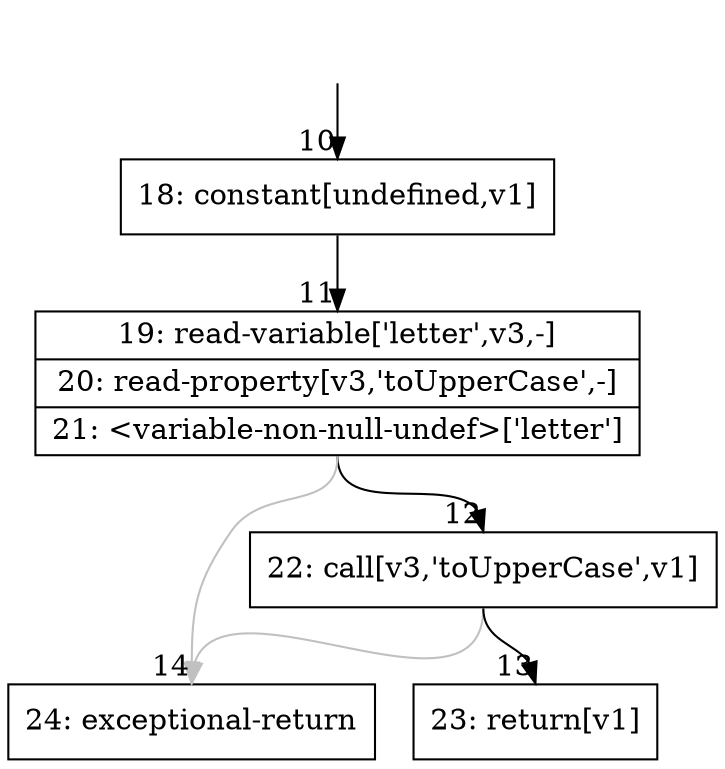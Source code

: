 digraph {
rankdir="TD"
BB_entry3[shape=none,label=""];
BB_entry3 -> BB10 [tailport=s, headport=n, headlabel="    10"]
BB10 [shape=record label="{18: constant[undefined,v1]}" ] 
BB10 -> BB11 [tailport=s, headport=n, headlabel="      11"]
BB11 [shape=record label="{19: read-variable['letter',v3,-]|20: read-property[v3,'toUpperCase',-]|21: \<variable-non-null-undef\>['letter']}" ] 
BB11 -> BB12 [tailport=s, headport=n, headlabel="      12"]
BB11 -> BB14 [tailport=s, headport=n, color=gray, headlabel="      14"]
BB12 [shape=record label="{22: call[v3,'toUpperCase',v1]}" ] 
BB12 -> BB13 [tailport=s, headport=n, headlabel="      13"]
BB12 -> BB14 [tailport=s, headport=n, color=gray]
BB13 [shape=record label="{23: return[v1]}" ] 
BB14 [shape=record label="{24: exceptional-return}" ] 
}

